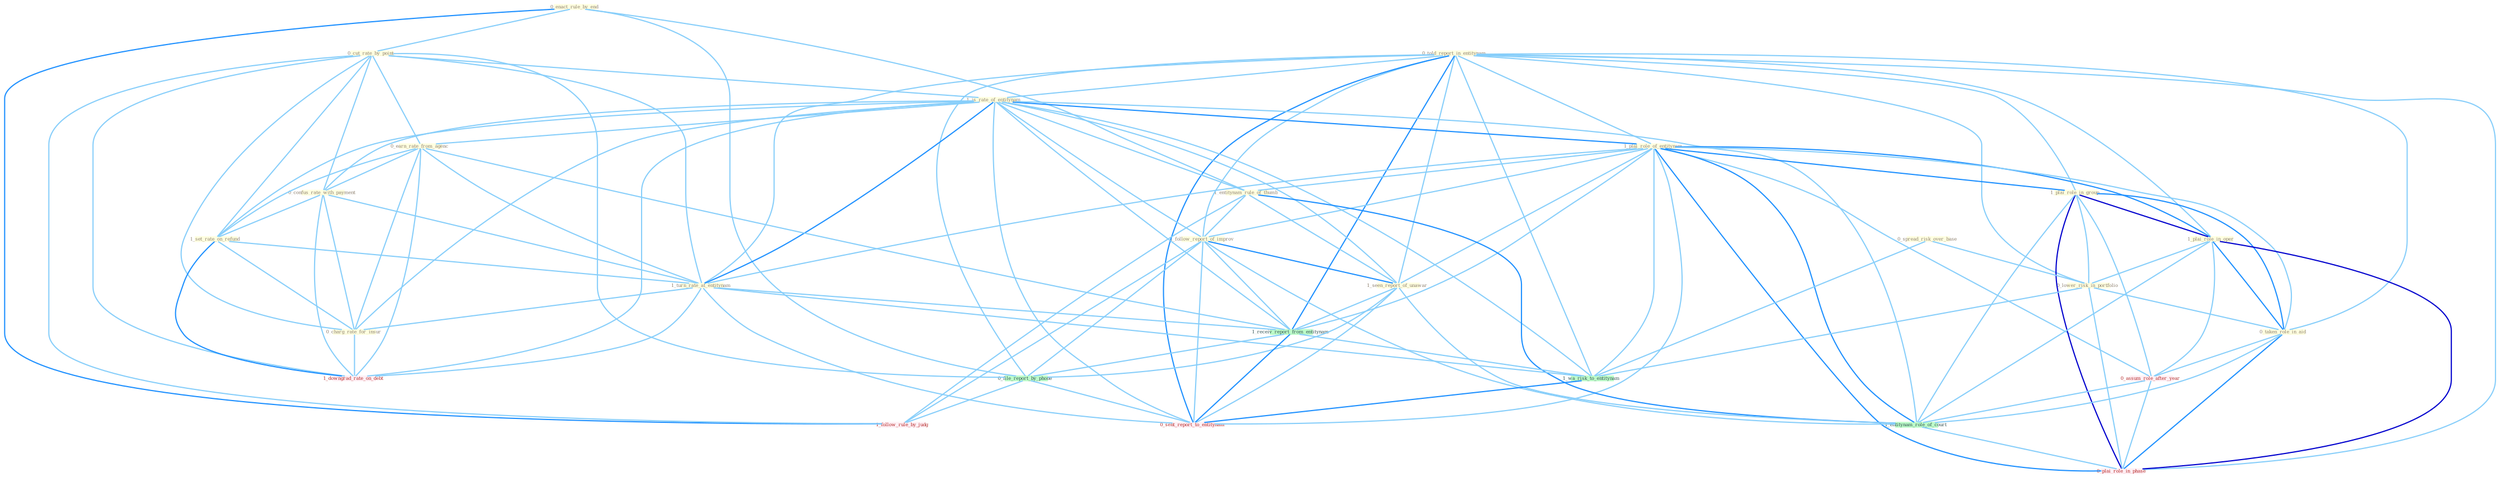 Graph G{ 
    node
    [shape=polygon,style=filled,width=.5,height=.06,color="#BDFCC9",fixedsize=true,fontsize=4,
    fontcolor="#2f4f4f"];
    {node
    [color="#ffffe0", fontcolor="#8b7d6b"] "0_enact_rule_by_end " "0_told_report_in_entitynam " "0_cut_rate_by_point " "1_is_rate_of_entitynam " "1_plai_role_of_entitynam " "1_plai_role_in_group " "0_spread_risk_over_base " "1_plai_role_in_oper " "1_entitynam_rule_of_thumb " "0_earn_rate_from_agenc " "0_confus_rate_with_payment " "1_set_rate_on_refund " "1_follow_report_of_improv " "1_turn_rate_at_entitynam " "0_lower_risk_in_portfolio " "0_charg_rate_for_insur " "0_taken_role_in_aid " "1_seen_report_of_unawar "}
{node [color="#fff0f5", fontcolor="#b22222"] "0_assum_role_after_year " "1_downgrad_rate_on_debt " "1_follow_rule_by_judg " "0_sent_report_to_entitynam " "0_plai_role_in_phase "}
edge [color="#B0E2FF"];

	"0_enact_rule_by_end " -- "0_cut_rate_by_point " [w="1", color="#87cefa" ];
	"0_enact_rule_by_end " -- "1_entitynam_rule_of_thumb " [w="1", color="#87cefa" ];
	"0_enact_rule_by_end " -- "0_file_report_by_phone " [w="1", color="#87cefa" ];
	"0_enact_rule_by_end " -- "1_follow_rule_by_judg " [w="2", color="#1e90ff" , len=0.8];
	"0_told_report_in_entitynam " -- "1_is_rate_of_entitynam " [w="1", color="#87cefa" ];
	"0_told_report_in_entitynam " -- "1_plai_role_of_entitynam " [w="1", color="#87cefa" ];
	"0_told_report_in_entitynam " -- "1_plai_role_in_group " [w="1", color="#87cefa" ];
	"0_told_report_in_entitynam " -- "1_plai_role_in_oper " [w="1", color="#87cefa" ];
	"0_told_report_in_entitynam " -- "1_follow_report_of_improv " [w="1", color="#87cefa" ];
	"0_told_report_in_entitynam " -- "1_turn_rate_at_entitynam " [w="1", color="#87cefa" ];
	"0_told_report_in_entitynam " -- "0_lower_risk_in_portfolio " [w="1", color="#87cefa" ];
	"0_told_report_in_entitynam " -- "0_taken_role_in_aid " [w="1", color="#87cefa" ];
	"0_told_report_in_entitynam " -- "1_seen_report_of_unawar " [w="1", color="#87cefa" ];
	"0_told_report_in_entitynam " -- "1_receiv_report_from_entitynam " [w="2", color="#1e90ff" , len=0.8];
	"0_told_report_in_entitynam " -- "0_file_report_by_phone " [w="1", color="#87cefa" ];
	"0_told_report_in_entitynam " -- "1_wa_risk_to_entitynam " [w="1", color="#87cefa" ];
	"0_told_report_in_entitynam " -- "0_sent_report_to_entitynam " [w="2", color="#1e90ff" , len=0.8];
	"0_told_report_in_entitynam " -- "0_plai_role_in_phase " [w="1", color="#87cefa" ];
	"0_cut_rate_by_point " -- "1_is_rate_of_entitynam " [w="1", color="#87cefa" ];
	"0_cut_rate_by_point " -- "0_earn_rate_from_agenc " [w="1", color="#87cefa" ];
	"0_cut_rate_by_point " -- "0_confus_rate_with_payment " [w="1", color="#87cefa" ];
	"0_cut_rate_by_point " -- "1_set_rate_on_refund " [w="1", color="#87cefa" ];
	"0_cut_rate_by_point " -- "1_turn_rate_at_entitynam " [w="1", color="#87cefa" ];
	"0_cut_rate_by_point " -- "0_charg_rate_for_insur " [w="1", color="#87cefa" ];
	"0_cut_rate_by_point " -- "0_file_report_by_phone " [w="1", color="#87cefa" ];
	"0_cut_rate_by_point " -- "1_downgrad_rate_on_debt " [w="1", color="#87cefa" ];
	"0_cut_rate_by_point " -- "1_follow_rule_by_judg " [w="1", color="#87cefa" ];
	"1_is_rate_of_entitynam " -- "1_plai_role_of_entitynam " [w="2", color="#1e90ff" , len=0.8];
	"1_is_rate_of_entitynam " -- "1_entitynam_rule_of_thumb " [w="1", color="#87cefa" ];
	"1_is_rate_of_entitynam " -- "0_earn_rate_from_agenc " [w="1", color="#87cefa" ];
	"1_is_rate_of_entitynam " -- "0_confus_rate_with_payment " [w="1", color="#87cefa" ];
	"1_is_rate_of_entitynam " -- "1_set_rate_on_refund " [w="1", color="#87cefa" ];
	"1_is_rate_of_entitynam " -- "1_follow_report_of_improv " [w="1", color="#87cefa" ];
	"1_is_rate_of_entitynam " -- "1_turn_rate_at_entitynam " [w="2", color="#1e90ff" , len=0.8];
	"1_is_rate_of_entitynam " -- "0_charg_rate_for_insur " [w="1", color="#87cefa" ];
	"1_is_rate_of_entitynam " -- "1_seen_report_of_unawar " [w="1", color="#87cefa" ];
	"1_is_rate_of_entitynam " -- "1_receiv_report_from_entitynam " [w="1", color="#87cefa" ];
	"1_is_rate_of_entitynam " -- "1_entitynam_role_of_court " [w="1", color="#87cefa" ];
	"1_is_rate_of_entitynam " -- "1_downgrad_rate_on_debt " [w="1", color="#87cefa" ];
	"1_is_rate_of_entitynam " -- "1_wa_risk_to_entitynam " [w="1", color="#87cefa" ];
	"1_is_rate_of_entitynam " -- "0_sent_report_to_entitynam " [w="1", color="#87cefa" ];
	"1_plai_role_of_entitynam " -- "1_plai_role_in_group " [w="2", color="#1e90ff" , len=0.8];
	"1_plai_role_of_entitynam " -- "1_plai_role_in_oper " [w="2", color="#1e90ff" , len=0.8];
	"1_plai_role_of_entitynam " -- "1_entitynam_rule_of_thumb " [w="1", color="#87cefa" ];
	"1_plai_role_of_entitynam " -- "1_follow_report_of_improv " [w="1", color="#87cefa" ];
	"1_plai_role_of_entitynam " -- "1_turn_rate_at_entitynam " [w="1", color="#87cefa" ];
	"1_plai_role_of_entitynam " -- "0_taken_role_in_aid " [w="1", color="#87cefa" ];
	"1_plai_role_of_entitynam " -- "1_seen_report_of_unawar " [w="1", color="#87cefa" ];
	"1_plai_role_of_entitynam " -- "1_receiv_report_from_entitynam " [w="1", color="#87cefa" ];
	"1_plai_role_of_entitynam " -- "0_assum_role_after_year " [w="1", color="#87cefa" ];
	"1_plai_role_of_entitynam " -- "1_entitynam_role_of_court " [w="2", color="#1e90ff" , len=0.8];
	"1_plai_role_of_entitynam " -- "1_wa_risk_to_entitynam " [w="1", color="#87cefa" ];
	"1_plai_role_of_entitynam " -- "0_sent_report_to_entitynam " [w="1", color="#87cefa" ];
	"1_plai_role_of_entitynam " -- "0_plai_role_in_phase " [w="2", color="#1e90ff" , len=0.8];
	"1_plai_role_in_group " -- "1_plai_role_in_oper " [w="3", color="#0000cd" , len=0.6];
	"1_plai_role_in_group " -- "0_lower_risk_in_portfolio " [w="1", color="#87cefa" ];
	"1_plai_role_in_group " -- "0_taken_role_in_aid " [w="2", color="#1e90ff" , len=0.8];
	"1_plai_role_in_group " -- "0_assum_role_after_year " [w="1", color="#87cefa" ];
	"1_plai_role_in_group " -- "1_entitynam_role_of_court " [w="1", color="#87cefa" ];
	"1_plai_role_in_group " -- "0_plai_role_in_phase " [w="3", color="#0000cd" , len=0.6];
	"0_spread_risk_over_base " -- "0_lower_risk_in_portfolio " [w="1", color="#87cefa" ];
	"0_spread_risk_over_base " -- "1_wa_risk_to_entitynam " [w="1", color="#87cefa" ];
	"1_plai_role_in_oper " -- "0_lower_risk_in_portfolio " [w="1", color="#87cefa" ];
	"1_plai_role_in_oper " -- "0_taken_role_in_aid " [w="2", color="#1e90ff" , len=0.8];
	"1_plai_role_in_oper " -- "0_assum_role_after_year " [w="1", color="#87cefa" ];
	"1_plai_role_in_oper " -- "1_entitynam_role_of_court " [w="1", color="#87cefa" ];
	"1_plai_role_in_oper " -- "0_plai_role_in_phase " [w="3", color="#0000cd" , len=0.6];
	"1_entitynam_rule_of_thumb " -- "1_follow_report_of_improv " [w="1", color="#87cefa" ];
	"1_entitynam_rule_of_thumb " -- "1_seen_report_of_unawar " [w="1", color="#87cefa" ];
	"1_entitynam_rule_of_thumb " -- "1_entitynam_role_of_court " [w="2", color="#1e90ff" , len=0.8];
	"1_entitynam_rule_of_thumb " -- "1_follow_rule_by_judg " [w="1", color="#87cefa" ];
	"0_earn_rate_from_agenc " -- "0_confus_rate_with_payment " [w="1", color="#87cefa" ];
	"0_earn_rate_from_agenc " -- "1_set_rate_on_refund " [w="1", color="#87cefa" ];
	"0_earn_rate_from_agenc " -- "1_turn_rate_at_entitynam " [w="1", color="#87cefa" ];
	"0_earn_rate_from_agenc " -- "0_charg_rate_for_insur " [w="1", color="#87cefa" ];
	"0_earn_rate_from_agenc " -- "1_receiv_report_from_entitynam " [w="1", color="#87cefa" ];
	"0_earn_rate_from_agenc " -- "1_downgrad_rate_on_debt " [w="1", color="#87cefa" ];
	"0_confus_rate_with_payment " -- "1_set_rate_on_refund " [w="1", color="#87cefa" ];
	"0_confus_rate_with_payment " -- "1_turn_rate_at_entitynam " [w="1", color="#87cefa" ];
	"0_confus_rate_with_payment " -- "0_charg_rate_for_insur " [w="1", color="#87cefa" ];
	"0_confus_rate_with_payment " -- "1_downgrad_rate_on_debt " [w="1", color="#87cefa" ];
	"1_set_rate_on_refund " -- "1_turn_rate_at_entitynam " [w="1", color="#87cefa" ];
	"1_set_rate_on_refund " -- "0_charg_rate_for_insur " [w="1", color="#87cefa" ];
	"1_set_rate_on_refund " -- "1_downgrad_rate_on_debt " [w="2", color="#1e90ff" , len=0.8];
	"1_follow_report_of_improv " -- "1_seen_report_of_unawar " [w="2", color="#1e90ff" , len=0.8];
	"1_follow_report_of_improv " -- "1_receiv_report_from_entitynam " [w="1", color="#87cefa" ];
	"1_follow_report_of_improv " -- "1_entitynam_role_of_court " [w="1", color="#87cefa" ];
	"1_follow_report_of_improv " -- "0_file_report_by_phone " [w="1", color="#87cefa" ];
	"1_follow_report_of_improv " -- "1_follow_rule_by_judg " [w="1", color="#87cefa" ];
	"1_follow_report_of_improv " -- "0_sent_report_to_entitynam " [w="1", color="#87cefa" ];
	"1_turn_rate_at_entitynam " -- "0_charg_rate_for_insur " [w="1", color="#87cefa" ];
	"1_turn_rate_at_entitynam " -- "1_receiv_report_from_entitynam " [w="1", color="#87cefa" ];
	"1_turn_rate_at_entitynam " -- "1_downgrad_rate_on_debt " [w="1", color="#87cefa" ];
	"1_turn_rate_at_entitynam " -- "1_wa_risk_to_entitynam " [w="1", color="#87cefa" ];
	"1_turn_rate_at_entitynam " -- "0_sent_report_to_entitynam " [w="1", color="#87cefa" ];
	"0_lower_risk_in_portfolio " -- "0_taken_role_in_aid " [w="1", color="#87cefa" ];
	"0_lower_risk_in_portfolio " -- "1_wa_risk_to_entitynam " [w="1", color="#87cefa" ];
	"0_lower_risk_in_portfolio " -- "0_plai_role_in_phase " [w="1", color="#87cefa" ];
	"0_charg_rate_for_insur " -- "1_downgrad_rate_on_debt " [w="1", color="#87cefa" ];
	"0_taken_role_in_aid " -- "0_assum_role_after_year " [w="1", color="#87cefa" ];
	"0_taken_role_in_aid " -- "1_entitynam_role_of_court " [w="1", color="#87cefa" ];
	"0_taken_role_in_aid " -- "0_plai_role_in_phase " [w="2", color="#1e90ff" , len=0.8];
	"1_seen_report_of_unawar " -- "1_receiv_report_from_entitynam " [w="1", color="#87cefa" ];
	"1_seen_report_of_unawar " -- "1_entitynam_role_of_court " [w="1", color="#87cefa" ];
	"1_seen_report_of_unawar " -- "0_file_report_by_phone " [w="1", color="#87cefa" ];
	"1_seen_report_of_unawar " -- "0_sent_report_to_entitynam " [w="1", color="#87cefa" ];
	"1_receiv_report_from_entitynam " -- "0_file_report_by_phone " [w="1", color="#87cefa" ];
	"1_receiv_report_from_entitynam " -- "1_wa_risk_to_entitynam " [w="1", color="#87cefa" ];
	"1_receiv_report_from_entitynam " -- "0_sent_report_to_entitynam " [w="2", color="#1e90ff" , len=0.8];
	"0_assum_role_after_year " -- "1_entitynam_role_of_court " [w="1", color="#87cefa" ];
	"0_assum_role_after_year " -- "0_plai_role_in_phase " [w="1", color="#87cefa" ];
	"1_entitynam_role_of_court " -- "0_plai_role_in_phase " [w="1", color="#87cefa" ];
	"0_file_report_by_phone " -- "1_follow_rule_by_judg " [w="1", color="#87cefa" ];
	"0_file_report_by_phone " -- "0_sent_report_to_entitynam " [w="1", color="#87cefa" ];
	"1_wa_risk_to_entitynam " -- "0_sent_report_to_entitynam " [w="2", color="#1e90ff" , len=0.8];
}